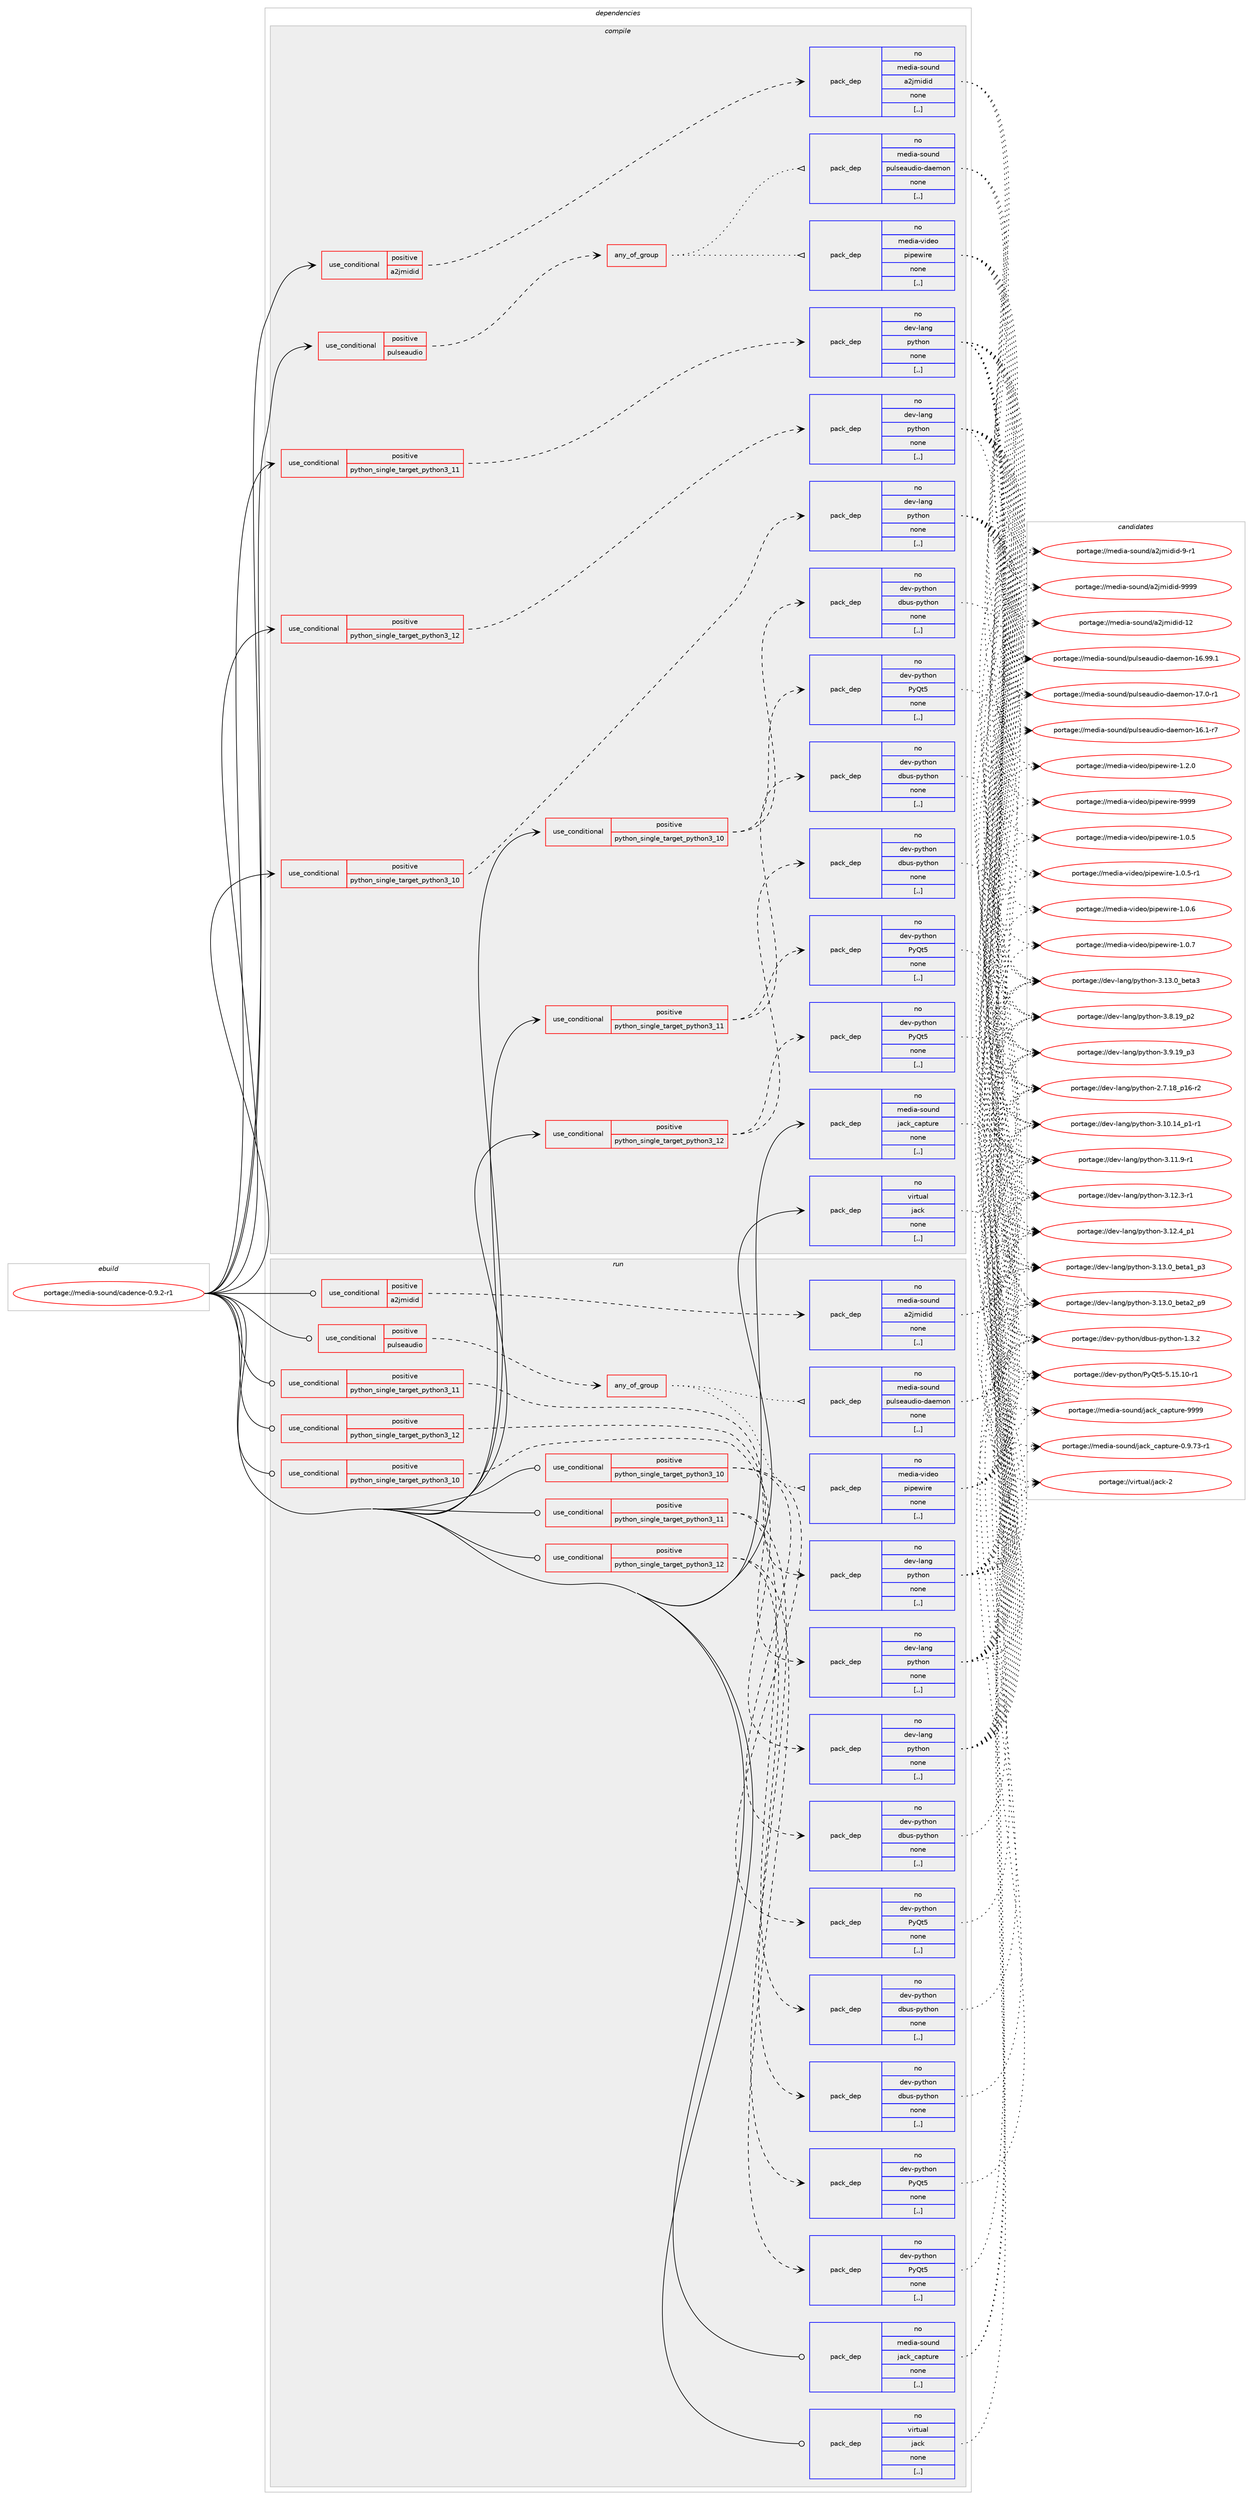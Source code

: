 digraph prolog {

# *************
# Graph options
# *************

newrank=true;
concentrate=true;
compound=true;
graph [rankdir=LR,fontname=Helvetica,fontsize=10,ranksep=1.5];#, ranksep=2.5, nodesep=0.2];
edge  [arrowhead=vee];
node  [fontname=Helvetica,fontsize=10];

# **********
# The ebuild
# **********

subgraph cluster_leftcol {
color=gray;
rank=same;
label=<<i>ebuild</i>>;
id [label="portage://media-sound/cadence-0.9.2-r1", color=red, width=4, href="../media-sound/cadence-0.9.2-r1.svg"];
}

# ****************
# The dependencies
# ****************

subgraph cluster_midcol {
color=gray;
label=<<i>dependencies</i>>;
subgraph cluster_compile {
fillcolor="#eeeeee";
style=filled;
label=<<i>compile</i>>;
subgraph cond77404 {
dependency305969 [label=<<TABLE BORDER="0" CELLBORDER="1" CELLSPACING="0" CELLPADDING="4"><TR><TD ROWSPAN="3" CELLPADDING="10">use_conditional</TD></TR><TR><TD>positive</TD></TR><TR><TD>a2jmidid</TD></TR></TABLE>>, shape=none, color=red];
subgraph pack226189 {
dependency305970 [label=<<TABLE BORDER="0" CELLBORDER="1" CELLSPACING="0" CELLPADDING="4" WIDTH="220"><TR><TD ROWSPAN="6" CELLPADDING="30">pack_dep</TD></TR><TR><TD WIDTH="110">no</TD></TR><TR><TD>media-sound</TD></TR><TR><TD>a2jmidid</TD></TR><TR><TD>none</TD></TR><TR><TD>[,,]</TD></TR></TABLE>>, shape=none, color=blue];
}
dependency305969:e -> dependency305970:w [weight=20,style="dashed",arrowhead="vee"];
}
id:e -> dependency305969:w [weight=20,style="solid",arrowhead="vee"];
subgraph cond77405 {
dependency305971 [label=<<TABLE BORDER="0" CELLBORDER="1" CELLSPACING="0" CELLPADDING="4"><TR><TD ROWSPAN="3" CELLPADDING="10">use_conditional</TD></TR><TR><TD>positive</TD></TR><TR><TD>pulseaudio</TD></TR></TABLE>>, shape=none, color=red];
subgraph any2212 {
dependency305972 [label=<<TABLE BORDER="0" CELLBORDER="1" CELLSPACING="0" CELLPADDING="4"><TR><TD CELLPADDING="10">any_of_group</TD></TR></TABLE>>, shape=none, color=red];subgraph pack226190 {
dependency305973 [label=<<TABLE BORDER="0" CELLBORDER="1" CELLSPACING="0" CELLPADDING="4" WIDTH="220"><TR><TD ROWSPAN="6" CELLPADDING="30">pack_dep</TD></TR><TR><TD WIDTH="110">no</TD></TR><TR><TD>media-video</TD></TR><TR><TD>pipewire</TD></TR><TR><TD>none</TD></TR><TR><TD>[,,]</TD></TR></TABLE>>, shape=none, color=blue];
}
dependency305972:e -> dependency305973:w [weight=20,style="dotted",arrowhead="oinv"];
subgraph pack226191 {
dependency305974 [label=<<TABLE BORDER="0" CELLBORDER="1" CELLSPACING="0" CELLPADDING="4" WIDTH="220"><TR><TD ROWSPAN="6" CELLPADDING="30">pack_dep</TD></TR><TR><TD WIDTH="110">no</TD></TR><TR><TD>media-sound</TD></TR><TR><TD>pulseaudio-daemon</TD></TR><TR><TD>none</TD></TR><TR><TD>[,,]</TD></TR></TABLE>>, shape=none, color=blue];
}
dependency305972:e -> dependency305974:w [weight=20,style="dotted",arrowhead="oinv"];
}
dependency305971:e -> dependency305972:w [weight=20,style="dashed",arrowhead="vee"];
}
id:e -> dependency305971:w [weight=20,style="solid",arrowhead="vee"];
subgraph cond77406 {
dependency305975 [label=<<TABLE BORDER="0" CELLBORDER="1" CELLSPACING="0" CELLPADDING="4"><TR><TD ROWSPAN="3" CELLPADDING="10">use_conditional</TD></TR><TR><TD>positive</TD></TR><TR><TD>python_single_target_python3_10</TD></TR></TABLE>>, shape=none, color=red];
subgraph pack226192 {
dependency305976 [label=<<TABLE BORDER="0" CELLBORDER="1" CELLSPACING="0" CELLPADDING="4" WIDTH="220"><TR><TD ROWSPAN="6" CELLPADDING="30">pack_dep</TD></TR><TR><TD WIDTH="110">no</TD></TR><TR><TD>dev-lang</TD></TR><TR><TD>python</TD></TR><TR><TD>none</TD></TR><TR><TD>[,,]</TD></TR></TABLE>>, shape=none, color=blue];
}
dependency305975:e -> dependency305976:w [weight=20,style="dashed",arrowhead="vee"];
}
id:e -> dependency305975:w [weight=20,style="solid",arrowhead="vee"];
subgraph cond77407 {
dependency305977 [label=<<TABLE BORDER="0" CELLBORDER="1" CELLSPACING="0" CELLPADDING="4"><TR><TD ROWSPAN="3" CELLPADDING="10">use_conditional</TD></TR><TR><TD>positive</TD></TR><TR><TD>python_single_target_python3_10</TD></TR></TABLE>>, shape=none, color=red];
subgraph pack226193 {
dependency305978 [label=<<TABLE BORDER="0" CELLBORDER="1" CELLSPACING="0" CELLPADDING="4" WIDTH="220"><TR><TD ROWSPAN="6" CELLPADDING="30">pack_dep</TD></TR><TR><TD WIDTH="110">no</TD></TR><TR><TD>dev-python</TD></TR><TR><TD>dbus-python</TD></TR><TR><TD>none</TD></TR><TR><TD>[,,]</TD></TR></TABLE>>, shape=none, color=blue];
}
dependency305977:e -> dependency305978:w [weight=20,style="dashed",arrowhead="vee"];
subgraph pack226194 {
dependency305979 [label=<<TABLE BORDER="0" CELLBORDER="1" CELLSPACING="0" CELLPADDING="4" WIDTH="220"><TR><TD ROWSPAN="6" CELLPADDING="30">pack_dep</TD></TR><TR><TD WIDTH="110">no</TD></TR><TR><TD>dev-python</TD></TR><TR><TD>PyQt5</TD></TR><TR><TD>none</TD></TR><TR><TD>[,,]</TD></TR></TABLE>>, shape=none, color=blue];
}
dependency305977:e -> dependency305979:w [weight=20,style="dashed",arrowhead="vee"];
}
id:e -> dependency305977:w [weight=20,style="solid",arrowhead="vee"];
subgraph cond77408 {
dependency305980 [label=<<TABLE BORDER="0" CELLBORDER="1" CELLSPACING="0" CELLPADDING="4"><TR><TD ROWSPAN="3" CELLPADDING="10">use_conditional</TD></TR><TR><TD>positive</TD></TR><TR><TD>python_single_target_python3_11</TD></TR></TABLE>>, shape=none, color=red];
subgraph pack226195 {
dependency305981 [label=<<TABLE BORDER="0" CELLBORDER="1" CELLSPACING="0" CELLPADDING="4" WIDTH="220"><TR><TD ROWSPAN="6" CELLPADDING="30">pack_dep</TD></TR><TR><TD WIDTH="110">no</TD></TR><TR><TD>dev-lang</TD></TR><TR><TD>python</TD></TR><TR><TD>none</TD></TR><TR><TD>[,,]</TD></TR></TABLE>>, shape=none, color=blue];
}
dependency305980:e -> dependency305981:w [weight=20,style="dashed",arrowhead="vee"];
}
id:e -> dependency305980:w [weight=20,style="solid",arrowhead="vee"];
subgraph cond77409 {
dependency305982 [label=<<TABLE BORDER="0" CELLBORDER="1" CELLSPACING="0" CELLPADDING="4"><TR><TD ROWSPAN="3" CELLPADDING="10">use_conditional</TD></TR><TR><TD>positive</TD></TR><TR><TD>python_single_target_python3_11</TD></TR></TABLE>>, shape=none, color=red];
subgraph pack226196 {
dependency305983 [label=<<TABLE BORDER="0" CELLBORDER="1" CELLSPACING="0" CELLPADDING="4" WIDTH="220"><TR><TD ROWSPAN="6" CELLPADDING="30">pack_dep</TD></TR><TR><TD WIDTH="110">no</TD></TR><TR><TD>dev-python</TD></TR><TR><TD>dbus-python</TD></TR><TR><TD>none</TD></TR><TR><TD>[,,]</TD></TR></TABLE>>, shape=none, color=blue];
}
dependency305982:e -> dependency305983:w [weight=20,style="dashed",arrowhead="vee"];
subgraph pack226197 {
dependency305984 [label=<<TABLE BORDER="0" CELLBORDER="1" CELLSPACING="0" CELLPADDING="4" WIDTH="220"><TR><TD ROWSPAN="6" CELLPADDING="30">pack_dep</TD></TR><TR><TD WIDTH="110">no</TD></TR><TR><TD>dev-python</TD></TR><TR><TD>PyQt5</TD></TR><TR><TD>none</TD></TR><TR><TD>[,,]</TD></TR></TABLE>>, shape=none, color=blue];
}
dependency305982:e -> dependency305984:w [weight=20,style="dashed",arrowhead="vee"];
}
id:e -> dependency305982:w [weight=20,style="solid",arrowhead="vee"];
subgraph cond77410 {
dependency305985 [label=<<TABLE BORDER="0" CELLBORDER="1" CELLSPACING="0" CELLPADDING="4"><TR><TD ROWSPAN="3" CELLPADDING="10">use_conditional</TD></TR><TR><TD>positive</TD></TR><TR><TD>python_single_target_python3_12</TD></TR></TABLE>>, shape=none, color=red];
subgraph pack226198 {
dependency305986 [label=<<TABLE BORDER="0" CELLBORDER="1" CELLSPACING="0" CELLPADDING="4" WIDTH="220"><TR><TD ROWSPAN="6" CELLPADDING="30">pack_dep</TD></TR><TR><TD WIDTH="110">no</TD></TR><TR><TD>dev-lang</TD></TR><TR><TD>python</TD></TR><TR><TD>none</TD></TR><TR><TD>[,,]</TD></TR></TABLE>>, shape=none, color=blue];
}
dependency305985:e -> dependency305986:w [weight=20,style="dashed",arrowhead="vee"];
}
id:e -> dependency305985:w [weight=20,style="solid",arrowhead="vee"];
subgraph cond77411 {
dependency305987 [label=<<TABLE BORDER="0" CELLBORDER="1" CELLSPACING="0" CELLPADDING="4"><TR><TD ROWSPAN="3" CELLPADDING="10">use_conditional</TD></TR><TR><TD>positive</TD></TR><TR><TD>python_single_target_python3_12</TD></TR></TABLE>>, shape=none, color=red];
subgraph pack226199 {
dependency305988 [label=<<TABLE BORDER="0" CELLBORDER="1" CELLSPACING="0" CELLPADDING="4" WIDTH="220"><TR><TD ROWSPAN="6" CELLPADDING="30">pack_dep</TD></TR><TR><TD WIDTH="110">no</TD></TR><TR><TD>dev-python</TD></TR><TR><TD>dbus-python</TD></TR><TR><TD>none</TD></TR><TR><TD>[,,]</TD></TR></TABLE>>, shape=none, color=blue];
}
dependency305987:e -> dependency305988:w [weight=20,style="dashed",arrowhead="vee"];
subgraph pack226200 {
dependency305989 [label=<<TABLE BORDER="0" CELLBORDER="1" CELLSPACING="0" CELLPADDING="4" WIDTH="220"><TR><TD ROWSPAN="6" CELLPADDING="30">pack_dep</TD></TR><TR><TD WIDTH="110">no</TD></TR><TR><TD>dev-python</TD></TR><TR><TD>PyQt5</TD></TR><TR><TD>none</TD></TR><TR><TD>[,,]</TD></TR></TABLE>>, shape=none, color=blue];
}
dependency305987:e -> dependency305989:w [weight=20,style="dashed",arrowhead="vee"];
}
id:e -> dependency305987:w [weight=20,style="solid",arrowhead="vee"];
subgraph pack226201 {
dependency305990 [label=<<TABLE BORDER="0" CELLBORDER="1" CELLSPACING="0" CELLPADDING="4" WIDTH="220"><TR><TD ROWSPAN="6" CELLPADDING="30">pack_dep</TD></TR><TR><TD WIDTH="110">no</TD></TR><TR><TD>media-sound</TD></TR><TR><TD>jack_capture</TD></TR><TR><TD>none</TD></TR><TR><TD>[,,]</TD></TR></TABLE>>, shape=none, color=blue];
}
id:e -> dependency305990:w [weight=20,style="solid",arrowhead="vee"];
subgraph pack226202 {
dependency305991 [label=<<TABLE BORDER="0" CELLBORDER="1" CELLSPACING="0" CELLPADDING="4" WIDTH="220"><TR><TD ROWSPAN="6" CELLPADDING="30">pack_dep</TD></TR><TR><TD WIDTH="110">no</TD></TR><TR><TD>virtual</TD></TR><TR><TD>jack</TD></TR><TR><TD>none</TD></TR><TR><TD>[,,]</TD></TR></TABLE>>, shape=none, color=blue];
}
id:e -> dependency305991:w [weight=20,style="solid",arrowhead="vee"];
}
subgraph cluster_compileandrun {
fillcolor="#eeeeee";
style=filled;
label=<<i>compile and run</i>>;
}
subgraph cluster_run {
fillcolor="#eeeeee";
style=filled;
label=<<i>run</i>>;
subgraph cond77412 {
dependency305992 [label=<<TABLE BORDER="0" CELLBORDER="1" CELLSPACING="0" CELLPADDING="4"><TR><TD ROWSPAN="3" CELLPADDING="10">use_conditional</TD></TR><TR><TD>positive</TD></TR><TR><TD>a2jmidid</TD></TR></TABLE>>, shape=none, color=red];
subgraph pack226203 {
dependency305993 [label=<<TABLE BORDER="0" CELLBORDER="1" CELLSPACING="0" CELLPADDING="4" WIDTH="220"><TR><TD ROWSPAN="6" CELLPADDING="30">pack_dep</TD></TR><TR><TD WIDTH="110">no</TD></TR><TR><TD>media-sound</TD></TR><TR><TD>a2jmidid</TD></TR><TR><TD>none</TD></TR><TR><TD>[,,]</TD></TR></TABLE>>, shape=none, color=blue];
}
dependency305992:e -> dependency305993:w [weight=20,style="dashed",arrowhead="vee"];
}
id:e -> dependency305992:w [weight=20,style="solid",arrowhead="odot"];
subgraph cond77413 {
dependency305994 [label=<<TABLE BORDER="0" CELLBORDER="1" CELLSPACING="0" CELLPADDING="4"><TR><TD ROWSPAN="3" CELLPADDING="10">use_conditional</TD></TR><TR><TD>positive</TD></TR><TR><TD>pulseaudio</TD></TR></TABLE>>, shape=none, color=red];
subgraph any2213 {
dependency305995 [label=<<TABLE BORDER="0" CELLBORDER="1" CELLSPACING="0" CELLPADDING="4"><TR><TD CELLPADDING="10">any_of_group</TD></TR></TABLE>>, shape=none, color=red];subgraph pack226204 {
dependency305996 [label=<<TABLE BORDER="0" CELLBORDER="1" CELLSPACING="0" CELLPADDING="4" WIDTH="220"><TR><TD ROWSPAN="6" CELLPADDING="30">pack_dep</TD></TR><TR><TD WIDTH="110">no</TD></TR><TR><TD>media-video</TD></TR><TR><TD>pipewire</TD></TR><TR><TD>none</TD></TR><TR><TD>[,,]</TD></TR></TABLE>>, shape=none, color=blue];
}
dependency305995:e -> dependency305996:w [weight=20,style="dotted",arrowhead="oinv"];
subgraph pack226205 {
dependency305997 [label=<<TABLE BORDER="0" CELLBORDER="1" CELLSPACING="0" CELLPADDING="4" WIDTH="220"><TR><TD ROWSPAN="6" CELLPADDING="30">pack_dep</TD></TR><TR><TD WIDTH="110">no</TD></TR><TR><TD>media-sound</TD></TR><TR><TD>pulseaudio-daemon</TD></TR><TR><TD>none</TD></TR><TR><TD>[,,]</TD></TR></TABLE>>, shape=none, color=blue];
}
dependency305995:e -> dependency305997:w [weight=20,style="dotted",arrowhead="oinv"];
}
dependency305994:e -> dependency305995:w [weight=20,style="dashed",arrowhead="vee"];
}
id:e -> dependency305994:w [weight=20,style="solid",arrowhead="odot"];
subgraph cond77414 {
dependency305998 [label=<<TABLE BORDER="0" CELLBORDER="1" CELLSPACING="0" CELLPADDING="4"><TR><TD ROWSPAN="3" CELLPADDING="10">use_conditional</TD></TR><TR><TD>positive</TD></TR><TR><TD>python_single_target_python3_10</TD></TR></TABLE>>, shape=none, color=red];
subgraph pack226206 {
dependency305999 [label=<<TABLE BORDER="0" CELLBORDER="1" CELLSPACING="0" CELLPADDING="4" WIDTH="220"><TR><TD ROWSPAN="6" CELLPADDING="30">pack_dep</TD></TR><TR><TD WIDTH="110">no</TD></TR><TR><TD>dev-lang</TD></TR><TR><TD>python</TD></TR><TR><TD>none</TD></TR><TR><TD>[,,]</TD></TR></TABLE>>, shape=none, color=blue];
}
dependency305998:e -> dependency305999:w [weight=20,style="dashed",arrowhead="vee"];
}
id:e -> dependency305998:w [weight=20,style="solid",arrowhead="odot"];
subgraph cond77415 {
dependency306000 [label=<<TABLE BORDER="0" CELLBORDER="1" CELLSPACING="0" CELLPADDING="4"><TR><TD ROWSPAN="3" CELLPADDING="10">use_conditional</TD></TR><TR><TD>positive</TD></TR><TR><TD>python_single_target_python3_10</TD></TR></TABLE>>, shape=none, color=red];
subgraph pack226207 {
dependency306001 [label=<<TABLE BORDER="0" CELLBORDER="1" CELLSPACING="0" CELLPADDING="4" WIDTH="220"><TR><TD ROWSPAN="6" CELLPADDING="30">pack_dep</TD></TR><TR><TD WIDTH="110">no</TD></TR><TR><TD>dev-python</TD></TR><TR><TD>dbus-python</TD></TR><TR><TD>none</TD></TR><TR><TD>[,,]</TD></TR></TABLE>>, shape=none, color=blue];
}
dependency306000:e -> dependency306001:w [weight=20,style="dashed",arrowhead="vee"];
subgraph pack226208 {
dependency306002 [label=<<TABLE BORDER="0" CELLBORDER="1" CELLSPACING="0" CELLPADDING="4" WIDTH="220"><TR><TD ROWSPAN="6" CELLPADDING="30">pack_dep</TD></TR><TR><TD WIDTH="110">no</TD></TR><TR><TD>dev-python</TD></TR><TR><TD>PyQt5</TD></TR><TR><TD>none</TD></TR><TR><TD>[,,]</TD></TR></TABLE>>, shape=none, color=blue];
}
dependency306000:e -> dependency306002:w [weight=20,style="dashed",arrowhead="vee"];
}
id:e -> dependency306000:w [weight=20,style="solid",arrowhead="odot"];
subgraph cond77416 {
dependency306003 [label=<<TABLE BORDER="0" CELLBORDER="1" CELLSPACING="0" CELLPADDING="4"><TR><TD ROWSPAN="3" CELLPADDING="10">use_conditional</TD></TR><TR><TD>positive</TD></TR><TR><TD>python_single_target_python3_11</TD></TR></TABLE>>, shape=none, color=red];
subgraph pack226209 {
dependency306004 [label=<<TABLE BORDER="0" CELLBORDER="1" CELLSPACING="0" CELLPADDING="4" WIDTH="220"><TR><TD ROWSPAN="6" CELLPADDING="30">pack_dep</TD></TR><TR><TD WIDTH="110">no</TD></TR><TR><TD>dev-lang</TD></TR><TR><TD>python</TD></TR><TR><TD>none</TD></TR><TR><TD>[,,]</TD></TR></TABLE>>, shape=none, color=blue];
}
dependency306003:e -> dependency306004:w [weight=20,style="dashed",arrowhead="vee"];
}
id:e -> dependency306003:w [weight=20,style="solid",arrowhead="odot"];
subgraph cond77417 {
dependency306005 [label=<<TABLE BORDER="0" CELLBORDER="1" CELLSPACING="0" CELLPADDING="4"><TR><TD ROWSPAN="3" CELLPADDING="10">use_conditional</TD></TR><TR><TD>positive</TD></TR><TR><TD>python_single_target_python3_11</TD></TR></TABLE>>, shape=none, color=red];
subgraph pack226210 {
dependency306006 [label=<<TABLE BORDER="0" CELLBORDER="1" CELLSPACING="0" CELLPADDING="4" WIDTH="220"><TR><TD ROWSPAN="6" CELLPADDING="30">pack_dep</TD></TR><TR><TD WIDTH="110">no</TD></TR><TR><TD>dev-python</TD></TR><TR><TD>dbus-python</TD></TR><TR><TD>none</TD></TR><TR><TD>[,,]</TD></TR></TABLE>>, shape=none, color=blue];
}
dependency306005:e -> dependency306006:w [weight=20,style="dashed",arrowhead="vee"];
subgraph pack226211 {
dependency306007 [label=<<TABLE BORDER="0" CELLBORDER="1" CELLSPACING="0" CELLPADDING="4" WIDTH="220"><TR><TD ROWSPAN="6" CELLPADDING="30">pack_dep</TD></TR><TR><TD WIDTH="110">no</TD></TR><TR><TD>dev-python</TD></TR><TR><TD>PyQt5</TD></TR><TR><TD>none</TD></TR><TR><TD>[,,]</TD></TR></TABLE>>, shape=none, color=blue];
}
dependency306005:e -> dependency306007:w [weight=20,style="dashed",arrowhead="vee"];
}
id:e -> dependency306005:w [weight=20,style="solid",arrowhead="odot"];
subgraph cond77418 {
dependency306008 [label=<<TABLE BORDER="0" CELLBORDER="1" CELLSPACING="0" CELLPADDING="4"><TR><TD ROWSPAN="3" CELLPADDING="10">use_conditional</TD></TR><TR><TD>positive</TD></TR><TR><TD>python_single_target_python3_12</TD></TR></TABLE>>, shape=none, color=red];
subgraph pack226212 {
dependency306009 [label=<<TABLE BORDER="0" CELLBORDER="1" CELLSPACING="0" CELLPADDING="4" WIDTH="220"><TR><TD ROWSPAN="6" CELLPADDING="30">pack_dep</TD></TR><TR><TD WIDTH="110">no</TD></TR><TR><TD>dev-lang</TD></TR><TR><TD>python</TD></TR><TR><TD>none</TD></TR><TR><TD>[,,]</TD></TR></TABLE>>, shape=none, color=blue];
}
dependency306008:e -> dependency306009:w [weight=20,style="dashed",arrowhead="vee"];
}
id:e -> dependency306008:w [weight=20,style="solid",arrowhead="odot"];
subgraph cond77419 {
dependency306010 [label=<<TABLE BORDER="0" CELLBORDER="1" CELLSPACING="0" CELLPADDING="4"><TR><TD ROWSPAN="3" CELLPADDING="10">use_conditional</TD></TR><TR><TD>positive</TD></TR><TR><TD>python_single_target_python3_12</TD></TR></TABLE>>, shape=none, color=red];
subgraph pack226213 {
dependency306011 [label=<<TABLE BORDER="0" CELLBORDER="1" CELLSPACING="0" CELLPADDING="4" WIDTH="220"><TR><TD ROWSPAN="6" CELLPADDING="30">pack_dep</TD></TR><TR><TD WIDTH="110">no</TD></TR><TR><TD>dev-python</TD></TR><TR><TD>dbus-python</TD></TR><TR><TD>none</TD></TR><TR><TD>[,,]</TD></TR></TABLE>>, shape=none, color=blue];
}
dependency306010:e -> dependency306011:w [weight=20,style="dashed",arrowhead="vee"];
subgraph pack226214 {
dependency306012 [label=<<TABLE BORDER="0" CELLBORDER="1" CELLSPACING="0" CELLPADDING="4" WIDTH="220"><TR><TD ROWSPAN="6" CELLPADDING="30">pack_dep</TD></TR><TR><TD WIDTH="110">no</TD></TR><TR><TD>dev-python</TD></TR><TR><TD>PyQt5</TD></TR><TR><TD>none</TD></TR><TR><TD>[,,]</TD></TR></TABLE>>, shape=none, color=blue];
}
dependency306010:e -> dependency306012:w [weight=20,style="dashed",arrowhead="vee"];
}
id:e -> dependency306010:w [weight=20,style="solid",arrowhead="odot"];
subgraph pack226215 {
dependency306013 [label=<<TABLE BORDER="0" CELLBORDER="1" CELLSPACING="0" CELLPADDING="4" WIDTH="220"><TR><TD ROWSPAN="6" CELLPADDING="30">pack_dep</TD></TR><TR><TD WIDTH="110">no</TD></TR><TR><TD>media-sound</TD></TR><TR><TD>jack_capture</TD></TR><TR><TD>none</TD></TR><TR><TD>[,,]</TD></TR></TABLE>>, shape=none, color=blue];
}
id:e -> dependency306013:w [weight=20,style="solid",arrowhead="odot"];
subgraph pack226216 {
dependency306014 [label=<<TABLE BORDER="0" CELLBORDER="1" CELLSPACING="0" CELLPADDING="4" WIDTH="220"><TR><TD ROWSPAN="6" CELLPADDING="30">pack_dep</TD></TR><TR><TD WIDTH="110">no</TD></TR><TR><TD>virtual</TD></TR><TR><TD>jack</TD></TR><TR><TD>none</TD></TR><TR><TD>[,,]</TD></TR></TABLE>>, shape=none, color=blue];
}
id:e -> dependency306014:w [weight=20,style="solid",arrowhead="odot"];
}
}

# **************
# The candidates
# **************

subgraph cluster_choices {
rank=same;
color=gray;
label=<<i>candidates</i>>;

subgraph choice226189 {
color=black;
nodesep=1;
choice1091011001059745115111117110100479750106109105100105100454950 [label="portage://media-sound/a2jmidid-12", color=red, width=4,href="../media-sound/a2jmidid-12.svg"];
choice109101100105974511511111711010047975010610910510010510045574511449 [label="portage://media-sound/a2jmidid-9-r1", color=red, width=4,href="../media-sound/a2jmidid-9-r1.svg"];
choice10910110010597451151111171101004797501061091051001051004557575757 [label="portage://media-sound/a2jmidid-9999", color=red, width=4,href="../media-sound/a2jmidid-9999.svg"];
dependency305970:e -> choice1091011001059745115111117110100479750106109105100105100454950:w [style=dotted,weight="100"];
dependency305970:e -> choice109101100105974511511111711010047975010610910510010510045574511449:w [style=dotted,weight="100"];
dependency305970:e -> choice10910110010597451151111171101004797501061091051001051004557575757:w [style=dotted,weight="100"];
}
subgraph choice226190 {
color=black;
nodesep=1;
choice109101100105974511810510010111147112105112101119105114101454946484653 [label="portage://media-video/pipewire-1.0.5", color=red, width=4,href="../media-video/pipewire-1.0.5.svg"];
choice1091011001059745118105100101111471121051121011191051141014549464846534511449 [label="portage://media-video/pipewire-1.0.5-r1", color=red, width=4,href="../media-video/pipewire-1.0.5-r1.svg"];
choice109101100105974511810510010111147112105112101119105114101454946484654 [label="portage://media-video/pipewire-1.0.6", color=red, width=4,href="../media-video/pipewire-1.0.6.svg"];
choice109101100105974511810510010111147112105112101119105114101454946484655 [label="portage://media-video/pipewire-1.0.7", color=red, width=4,href="../media-video/pipewire-1.0.7.svg"];
choice109101100105974511810510010111147112105112101119105114101454946504648 [label="portage://media-video/pipewire-1.2.0", color=red, width=4,href="../media-video/pipewire-1.2.0.svg"];
choice1091011001059745118105100101111471121051121011191051141014557575757 [label="portage://media-video/pipewire-9999", color=red, width=4,href="../media-video/pipewire-9999.svg"];
dependency305973:e -> choice109101100105974511810510010111147112105112101119105114101454946484653:w [style=dotted,weight="100"];
dependency305973:e -> choice1091011001059745118105100101111471121051121011191051141014549464846534511449:w [style=dotted,weight="100"];
dependency305973:e -> choice109101100105974511810510010111147112105112101119105114101454946484654:w [style=dotted,weight="100"];
dependency305973:e -> choice109101100105974511810510010111147112105112101119105114101454946484655:w [style=dotted,weight="100"];
dependency305973:e -> choice109101100105974511810510010111147112105112101119105114101454946504648:w [style=dotted,weight="100"];
dependency305973:e -> choice1091011001059745118105100101111471121051121011191051141014557575757:w [style=dotted,weight="100"];
}
subgraph choice226191 {
color=black;
nodesep=1;
choice10910110010597451151111171101004711211710811510197117100105111451009710110911111045495446494511455 [label="portage://media-sound/pulseaudio-daemon-16.1-r7", color=red, width=4,href="../media-sound/pulseaudio-daemon-16.1-r7.svg"];
choice1091011001059745115111117110100471121171081151019711710010511145100971011091111104549544657574649 [label="portage://media-sound/pulseaudio-daemon-16.99.1", color=red, width=4,href="../media-sound/pulseaudio-daemon-16.99.1.svg"];
choice10910110010597451151111171101004711211710811510197117100105111451009710110911111045495546484511449 [label="portage://media-sound/pulseaudio-daemon-17.0-r1", color=red, width=4,href="../media-sound/pulseaudio-daemon-17.0-r1.svg"];
dependency305974:e -> choice10910110010597451151111171101004711211710811510197117100105111451009710110911111045495446494511455:w [style=dotted,weight="100"];
dependency305974:e -> choice1091011001059745115111117110100471121171081151019711710010511145100971011091111104549544657574649:w [style=dotted,weight="100"];
dependency305974:e -> choice10910110010597451151111171101004711211710811510197117100105111451009710110911111045495546484511449:w [style=dotted,weight="100"];
}
subgraph choice226192 {
color=black;
nodesep=1;
choice100101118451089711010347112121116104111110455046554649569511249544511450 [label="portage://dev-lang/python-2.7.18_p16-r2", color=red, width=4,href="../dev-lang/python-2.7.18_p16-r2.svg"];
choice100101118451089711010347112121116104111110455146494846495295112494511449 [label="portage://dev-lang/python-3.10.14_p1-r1", color=red, width=4,href="../dev-lang/python-3.10.14_p1-r1.svg"];
choice100101118451089711010347112121116104111110455146494946574511449 [label="portage://dev-lang/python-3.11.9-r1", color=red, width=4,href="../dev-lang/python-3.11.9-r1.svg"];
choice100101118451089711010347112121116104111110455146495046514511449 [label="portage://dev-lang/python-3.12.3-r1", color=red, width=4,href="../dev-lang/python-3.12.3-r1.svg"];
choice100101118451089711010347112121116104111110455146495046529511249 [label="portage://dev-lang/python-3.12.4_p1", color=red, width=4,href="../dev-lang/python-3.12.4_p1.svg"];
choice10010111845108971101034711212111610411111045514649514648959810111697499511251 [label="portage://dev-lang/python-3.13.0_beta1_p3", color=red, width=4,href="../dev-lang/python-3.13.0_beta1_p3.svg"];
choice10010111845108971101034711212111610411111045514649514648959810111697509511257 [label="portage://dev-lang/python-3.13.0_beta2_p9", color=red, width=4,href="../dev-lang/python-3.13.0_beta2_p9.svg"];
choice1001011184510897110103471121211161041111104551464951464895981011169751 [label="portage://dev-lang/python-3.13.0_beta3", color=red, width=4,href="../dev-lang/python-3.13.0_beta3.svg"];
choice100101118451089711010347112121116104111110455146564649579511250 [label="portage://dev-lang/python-3.8.19_p2", color=red, width=4,href="../dev-lang/python-3.8.19_p2.svg"];
choice100101118451089711010347112121116104111110455146574649579511251 [label="portage://dev-lang/python-3.9.19_p3", color=red, width=4,href="../dev-lang/python-3.9.19_p3.svg"];
dependency305976:e -> choice100101118451089711010347112121116104111110455046554649569511249544511450:w [style=dotted,weight="100"];
dependency305976:e -> choice100101118451089711010347112121116104111110455146494846495295112494511449:w [style=dotted,weight="100"];
dependency305976:e -> choice100101118451089711010347112121116104111110455146494946574511449:w [style=dotted,weight="100"];
dependency305976:e -> choice100101118451089711010347112121116104111110455146495046514511449:w [style=dotted,weight="100"];
dependency305976:e -> choice100101118451089711010347112121116104111110455146495046529511249:w [style=dotted,weight="100"];
dependency305976:e -> choice10010111845108971101034711212111610411111045514649514648959810111697499511251:w [style=dotted,weight="100"];
dependency305976:e -> choice10010111845108971101034711212111610411111045514649514648959810111697509511257:w [style=dotted,weight="100"];
dependency305976:e -> choice1001011184510897110103471121211161041111104551464951464895981011169751:w [style=dotted,weight="100"];
dependency305976:e -> choice100101118451089711010347112121116104111110455146564649579511250:w [style=dotted,weight="100"];
dependency305976:e -> choice100101118451089711010347112121116104111110455146574649579511251:w [style=dotted,weight="100"];
}
subgraph choice226193 {
color=black;
nodesep=1;
choice10010111845112121116104111110471009811711545112121116104111110454946514650 [label="portage://dev-python/dbus-python-1.3.2", color=red, width=4,href="../dev-python/dbus-python-1.3.2.svg"];
dependency305978:e -> choice10010111845112121116104111110471009811711545112121116104111110454946514650:w [style=dotted,weight="100"];
}
subgraph choice226194 {
color=black;
nodesep=1;
choice100101118451121211161041111104780121811165345534649534649484511449 [label="portage://dev-python/PyQt5-5.15.10-r1", color=red, width=4,href="../dev-python/PyQt5-5.15.10-r1.svg"];
dependency305979:e -> choice100101118451121211161041111104780121811165345534649534649484511449:w [style=dotted,weight="100"];
}
subgraph choice226195 {
color=black;
nodesep=1;
choice100101118451089711010347112121116104111110455046554649569511249544511450 [label="portage://dev-lang/python-2.7.18_p16-r2", color=red, width=4,href="../dev-lang/python-2.7.18_p16-r2.svg"];
choice100101118451089711010347112121116104111110455146494846495295112494511449 [label="portage://dev-lang/python-3.10.14_p1-r1", color=red, width=4,href="../dev-lang/python-3.10.14_p1-r1.svg"];
choice100101118451089711010347112121116104111110455146494946574511449 [label="portage://dev-lang/python-3.11.9-r1", color=red, width=4,href="../dev-lang/python-3.11.9-r1.svg"];
choice100101118451089711010347112121116104111110455146495046514511449 [label="portage://dev-lang/python-3.12.3-r1", color=red, width=4,href="../dev-lang/python-3.12.3-r1.svg"];
choice100101118451089711010347112121116104111110455146495046529511249 [label="portage://dev-lang/python-3.12.4_p1", color=red, width=4,href="../dev-lang/python-3.12.4_p1.svg"];
choice10010111845108971101034711212111610411111045514649514648959810111697499511251 [label="portage://dev-lang/python-3.13.0_beta1_p3", color=red, width=4,href="../dev-lang/python-3.13.0_beta1_p3.svg"];
choice10010111845108971101034711212111610411111045514649514648959810111697509511257 [label="portage://dev-lang/python-3.13.0_beta2_p9", color=red, width=4,href="../dev-lang/python-3.13.0_beta2_p9.svg"];
choice1001011184510897110103471121211161041111104551464951464895981011169751 [label="portage://dev-lang/python-3.13.0_beta3", color=red, width=4,href="../dev-lang/python-3.13.0_beta3.svg"];
choice100101118451089711010347112121116104111110455146564649579511250 [label="portage://dev-lang/python-3.8.19_p2", color=red, width=4,href="../dev-lang/python-3.8.19_p2.svg"];
choice100101118451089711010347112121116104111110455146574649579511251 [label="portage://dev-lang/python-3.9.19_p3", color=red, width=4,href="../dev-lang/python-3.9.19_p3.svg"];
dependency305981:e -> choice100101118451089711010347112121116104111110455046554649569511249544511450:w [style=dotted,weight="100"];
dependency305981:e -> choice100101118451089711010347112121116104111110455146494846495295112494511449:w [style=dotted,weight="100"];
dependency305981:e -> choice100101118451089711010347112121116104111110455146494946574511449:w [style=dotted,weight="100"];
dependency305981:e -> choice100101118451089711010347112121116104111110455146495046514511449:w [style=dotted,weight="100"];
dependency305981:e -> choice100101118451089711010347112121116104111110455146495046529511249:w [style=dotted,weight="100"];
dependency305981:e -> choice10010111845108971101034711212111610411111045514649514648959810111697499511251:w [style=dotted,weight="100"];
dependency305981:e -> choice10010111845108971101034711212111610411111045514649514648959810111697509511257:w [style=dotted,weight="100"];
dependency305981:e -> choice1001011184510897110103471121211161041111104551464951464895981011169751:w [style=dotted,weight="100"];
dependency305981:e -> choice100101118451089711010347112121116104111110455146564649579511250:w [style=dotted,weight="100"];
dependency305981:e -> choice100101118451089711010347112121116104111110455146574649579511251:w [style=dotted,weight="100"];
}
subgraph choice226196 {
color=black;
nodesep=1;
choice10010111845112121116104111110471009811711545112121116104111110454946514650 [label="portage://dev-python/dbus-python-1.3.2", color=red, width=4,href="../dev-python/dbus-python-1.3.2.svg"];
dependency305983:e -> choice10010111845112121116104111110471009811711545112121116104111110454946514650:w [style=dotted,weight="100"];
}
subgraph choice226197 {
color=black;
nodesep=1;
choice100101118451121211161041111104780121811165345534649534649484511449 [label="portage://dev-python/PyQt5-5.15.10-r1", color=red, width=4,href="../dev-python/PyQt5-5.15.10-r1.svg"];
dependency305984:e -> choice100101118451121211161041111104780121811165345534649534649484511449:w [style=dotted,weight="100"];
}
subgraph choice226198 {
color=black;
nodesep=1;
choice100101118451089711010347112121116104111110455046554649569511249544511450 [label="portage://dev-lang/python-2.7.18_p16-r2", color=red, width=4,href="../dev-lang/python-2.7.18_p16-r2.svg"];
choice100101118451089711010347112121116104111110455146494846495295112494511449 [label="portage://dev-lang/python-3.10.14_p1-r1", color=red, width=4,href="../dev-lang/python-3.10.14_p1-r1.svg"];
choice100101118451089711010347112121116104111110455146494946574511449 [label="portage://dev-lang/python-3.11.9-r1", color=red, width=4,href="../dev-lang/python-3.11.9-r1.svg"];
choice100101118451089711010347112121116104111110455146495046514511449 [label="portage://dev-lang/python-3.12.3-r1", color=red, width=4,href="../dev-lang/python-3.12.3-r1.svg"];
choice100101118451089711010347112121116104111110455146495046529511249 [label="portage://dev-lang/python-3.12.4_p1", color=red, width=4,href="../dev-lang/python-3.12.4_p1.svg"];
choice10010111845108971101034711212111610411111045514649514648959810111697499511251 [label="portage://dev-lang/python-3.13.0_beta1_p3", color=red, width=4,href="../dev-lang/python-3.13.0_beta1_p3.svg"];
choice10010111845108971101034711212111610411111045514649514648959810111697509511257 [label="portage://dev-lang/python-3.13.0_beta2_p9", color=red, width=4,href="../dev-lang/python-3.13.0_beta2_p9.svg"];
choice1001011184510897110103471121211161041111104551464951464895981011169751 [label="portage://dev-lang/python-3.13.0_beta3", color=red, width=4,href="../dev-lang/python-3.13.0_beta3.svg"];
choice100101118451089711010347112121116104111110455146564649579511250 [label="portage://dev-lang/python-3.8.19_p2", color=red, width=4,href="../dev-lang/python-3.8.19_p2.svg"];
choice100101118451089711010347112121116104111110455146574649579511251 [label="portage://dev-lang/python-3.9.19_p3", color=red, width=4,href="../dev-lang/python-3.9.19_p3.svg"];
dependency305986:e -> choice100101118451089711010347112121116104111110455046554649569511249544511450:w [style=dotted,weight="100"];
dependency305986:e -> choice100101118451089711010347112121116104111110455146494846495295112494511449:w [style=dotted,weight="100"];
dependency305986:e -> choice100101118451089711010347112121116104111110455146494946574511449:w [style=dotted,weight="100"];
dependency305986:e -> choice100101118451089711010347112121116104111110455146495046514511449:w [style=dotted,weight="100"];
dependency305986:e -> choice100101118451089711010347112121116104111110455146495046529511249:w [style=dotted,weight="100"];
dependency305986:e -> choice10010111845108971101034711212111610411111045514649514648959810111697499511251:w [style=dotted,weight="100"];
dependency305986:e -> choice10010111845108971101034711212111610411111045514649514648959810111697509511257:w [style=dotted,weight="100"];
dependency305986:e -> choice1001011184510897110103471121211161041111104551464951464895981011169751:w [style=dotted,weight="100"];
dependency305986:e -> choice100101118451089711010347112121116104111110455146564649579511250:w [style=dotted,weight="100"];
dependency305986:e -> choice100101118451089711010347112121116104111110455146574649579511251:w [style=dotted,weight="100"];
}
subgraph choice226199 {
color=black;
nodesep=1;
choice10010111845112121116104111110471009811711545112121116104111110454946514650 [label="portage://dev-python/dbus-python-1.3.2", color=red, width=4,href="../dev-python/dbus-python-1.3.2.svg"];
dependency305988:e -> choice10010111845112121116104111110471009811711545112121116104111110454946514650:w [style=dotted,weight="100"];
}
subgraph choice226200 {
color=black;
nodesep=1;
choice100101118451121211161041111104780121811165345534649534649484511449 [label="portage://dev-python/PyQt5-5.15.10-r1", color=red, width=4,href="../dev-python/PyQt5-5.15.10-r1.svg"];
dependency305989:e -> choice100101118451121211161041111104780121811165345534649534649484511449:w [style=dotted,weight="100"];
}
subgraph choice226201 {
color=black;
nodesep=1;
choice1091011001059745115111117110100471069799107959997112116117114101454846574655514511449 [label="portage://media-sound/jack_capture-0.9.73-r1", color=red, width=4,href="../media-sound/jack_capture-0.9.73-r1.svg"];
choice10910110010597451151111171101004710697991079599971121161171141014557575757 [label="portage://media-sound/jack_capture-9999", color=red, width=4,href="../media-sound/jack_capture-9999.svg"];
dependency305990:e -> choice1091011001059745115111117110100471069799107959997112116117114101454846574655514511449:w [style=dotted,weight="100"];
dependency305990:e -> choice10910110010597451151111171101004710697991079599971121161171141014557575757:w [style=dotted,weight="100"];
}
subgraph choice226202 {
color=black;
nodesep=1;
choice118105114116117971084710697991074550 [label="portage://virtual/jack-2", color=red, width=4,href="../virtual/jack-2.svg"];
dependency305991:e -> choice118105114116117971084710697991074550:w [style=dotted,weight="100"];
}
subgraph choice226203 {
color=black;
nodesep=1;
choice1091011001059745115111117110100479750106109105100105100454950 [label="portage://media-sound/a2jmidid-12", color=red, width=4,href="../media-sound/a2jmidid-12.svg"];
choice109101100105974511511111711010047975010610910510010510045574511449 [label="portage://media-sound/a2jmidid-9-r1", color=red, width=4,href="../media-sound/a2jmidid-9-r1.svg"];
choice10910110010597451151111171101004797501061091051001051004557575757 [label="portage://media-sound/a2jmidid-9999", color=red, width=4,href="../media-sound/a2jmidid-9999.svg"];
dependency305993:e -> choice1091011001059745115111117110100479750106109105100105100454950:w [style=dotted,weight="100"];
dependency305993:e -> choice109101100105974511511111711010047975010610910510010510045574511449:w [style=dotted,weight="100"];
dependency305993:e -> choice10910110010597451151111171101004797501061091051001051004557575757:w [style=dotted,weight="100"];
}
subgraph choice226204 {
color=black;
nodesep=1;
choice109101100105974511810510010111147112105112101119105114101454946484653 [label="portage://media-video/pipewire-1.0.5", color=red, width=4,href="../media-video/pipewire-1.0.5.svg"];
choice1091011001059745118105100101111471121051121011191051141014549464846534511449 [label="portage://media-video/pipewire-1.0.5-r1", color=red, width=4,href="../media-video/pipewire-1.0.5-r1.svg"];
choice109101100105974511810510010111147112105112101119105114101454946484654 [label="portage://media-video/pipewire-1.0.6", color=red, width=4,href="../media-video/pipewire-1.0.6.svg"];
choice109101100105974511810510010111147112105112101119105114101454946484655 [label="portage://media-video/pipewire-1.0.7", color=red, width=4,href="../media-video/pipewire-1.0.7.svg"];
choice109101100105974511810510010111147112105112101119105114101454946504648 [label="portage://media-video/pipewire-1.2.0", color=red, width=4,href="../media-video/pipewire-1.2.0.svg"];
choice1091011001059745118105100101111471121051121011191051141014557575757 [label="portage://media-video/pipewire-9999", color=red, width=4,href="../media-video/pipewire-9999.svg"];
dependency305996:e -> choice109101100105974511810510010111147112105112101119105114101454946484653:w [style=dotted,weight="100"];
dependency305996:e -> choice1091011001059745118105100101111471121051121011191051141014549464846534511449:w [style=dotted,weight="100"];
dependency305996:e -> choice109101100105974511810510010111147112105112101119105114101454946484654:w [style=dotted,weight="100"];
dependency305996:e -> choice109101100105974511810510010111147112105112101119105114101454946484655:w [style=dotted,weight="100"];
dependency305996:e -> choice109101100105974511810510010111147112105112101119105114101454946504648:w [style=dotted,weight="100"];
dependency305996:e -> choice1091011001059745118105100101111471121051121011191051141014557575757:w [style=dotted,weight="100"];
}
subgraph choice226205 {
color=black;
nodesep=1;
choice10910110010597451151111171101004711211710811510197117100105111451009710110911111045495446494511455 [label="portage://media-sound/pulseaudio-daemon-16.1-r7", color=red, width=4,href="../media-sound/pulseaudio-daemon-16.1-r7.svg"];
choice1091011001059745115111117110100471121171081151019711710010511145100971011091111104549544657574649 [label="portage://media-sound/pulseaudio-daemon-16.99.1", color=red, width=4,href="../media-sound/pulseaudio-daemon-16.99.1.svg"];
choice10910110010597451151111171101004711211710811510197117100105111451009710110911111045495546484511449 [label="portage://media-sound/pulseaudio-daemon-17.0-r1", color=red, width=4,href="../media-sound/pulseaudio-daemon-17.0-r1.svg"];
dependency305997:e -> choice10910110010597451151111171101004711211710811510197117100105111451009710110911111045495446494511455:w [style=dotted,weight="100"];
dependency305997:e -> choice1091011001059745115111117110100471121171081151019711710010511145100971011091111104549544657574649:w [style=dotted,weight="100"];
dependency305997:e -> choice10910110010597451151111171101004711211710811510197117100105111451009710110911111045495546484511449:w [style=dotted,weight="100"];
}
subgraph choice226206 {
color=black;
nodesep=1;
choice100101118451089711010347112121116104111110455046554649569511249544511450 [label="portage://dev-lang/python-2.7.18_p16-r2", color=red, width=4,href="../dev-lang/python-2.7.18_p16-r2.svg"];
choice100101118451089711010347112121116104111110455146494846495295112494511449 [label="portage://dev-lang/python-3.10.14_p1-r1", color=red, width=4,href="../dev-lang/python-3.10.14_p1-r1.svg"];
choice100101118451089711010347112121116104111110455146494946574511449 [label="portage://dev-lang/python-3.11.9-r1", color=red, width=4,href="../dev-lang/python-3.11.9-r1.svg"];
choice100101118451089711010347112121116104111110455146495046514511449 [label="portage://dev-lang/python-3.12.3-r1", color=red, width=4,href="../dev-lang/python-3.12.3-r1.svg"];
choice100101118451089711010347112121116104111110455146495046529511249 [label="portage://dev-lang/python-3.12.4_p1", color=red, width=4,href="../dev-lang/python-3.12.4_p1.svg"];
choice10010111845108971101034711212111610411111045514649514648959810111697499511251 [label="portage://dev-lang/python-3.13.0_beta1_p3", color=red, width=4,href="../dev-lang/python-3.13.0_beta1_p3.svg"];
choice10010111845108971101034711212111610411111045514649514648959810111697509511257 [label="portage://dev-lang/python-3.13.0_beta2_p9", color=red, width=4,href="../dev-lang/python-3.13.0_beta2_p9.svg"];
choice1001011184510897110103471121211161041111104551464951464895981011169751 [label="portage://dev-lang/python-3.13.0_beta3", color=red, width=4,href="../dev-lang/python-3.13.0_beta3.svg"];
choice100101118451089711010347112121116104111110455146564649579511250 [label="portage://dev-lang/python-3.8.19_p2", color=red, width=4,href="../dev-lang/python-3.8.19_p2.svg"];
choice100101118451089711010347112121116104111110455146574649579511251 [label="portage://dev-lang/python-3.9.19_p3", color=red, width=4,href="../dev-lang/python-3.9.19_p3.svg"];
dependency305999:e -> choice100101118451089711010347112121116104111110455046554649569511249544511450:w [style=dotted,weight="100"];
dependency305999:e -> choice100101118451089711010347112121116104111110455146494846495295112494511449:w [style=dotted,weight="100"];
dependency305999:e -> choice100101118451089711010347112121116104111110455146494946574511449:w [style=dotted,weight="100"];
dependency305999:e -> choice100101118451089711010347112121116104111110455146495046514511449:w [style=dotted,weight="100"];
dependency305999:e -> choice100101118451089711010347112121116104111110455146495046529511249:w [style=dotted,weight="100"];
dependency305999:e -> choice10010111845108971101034711212111610411111045514649514648959810111697499511251:w [style=dotted,weight="100"];
dependency305999:e -> choice10010111845108971101034711212111610411111045514649514648959810111697509511257:w [style=dotted,weight="100"];
dependency305999:e -> choice1001011184510897110103471121211161041111104551464951464895981011169751:w [style=dotted,weight="100"];
dependency305999:e -> choice100101118451089711010347112121116104111110455146564649579511250:w [style=dotted,weight="100"];
dependency305999:e -> choice100101118451089711010347112121116104111110455146574649579511251:w [style=dotted,weight="100"];
}
subgraph choice226207 {
color=black;
nodesep=1;
choice10010111845112121116104111110471009811711545112121116104111110454946514650 [label="portage://dev-python/dbus-python-1.3.2", color=red, width=4,href="../dev-python/dbus-python-1.3.2.svg"];
dependency306001:e -> choice10010111845112121116104111110471009811711545112121116104111110454946514650:w [style=dotted,weight="100"];
}
subgraph choice226208 {
color=black;
nodesep=1;
choice100101118451121211161041111104780121811165345534649534649484511449 [label="portage://dev-python/PyQt5-5.15.10-r1", color=red, width=4,href="../dev-python/PyQt5-5.15.10-r1.svg"];
dependency306002:e -> choice100101118451121211161041111104780121811165345534649534649484511449:w [style=dotted,weight="100"];
}
subgraph choice226209 {
color=black;
nodesep=1;
choice100101118451089711010347112121116104111110455046554649569511249544511450 [label="portage://dev-lang/python-2.7.18_p16-r2", color=red, width=4,href="../dev-lang/python-2.7.18_p16-r2.svg"];
choice100101118451089711010347112121116104111110455146494846495295112494511449 [label="portage://dev-lang/python-3.10.14_p1-r1", color=red, width=4,href="../dev-lang/python-3.10.14_p1-r1.svg"];
choice100101118451089711010347112121116104111110455146494946574511449 [label="portage://dev-lang/python-3.11.9-r1", color=red, width=4,href="../dev-lang/python-3.11.9-r1.svg"];
choice100101118451089711010347112121116104111110455146495046514511449 [label="portage://dev-lang/python-3.12.3-r1", color=red, width=4,href="../dev-lang/python-3.12.3-r1.svg"];
choice100101118451089711010347112121116104111110455146495046529511249 [label="portage://dev-lang/python-3.12.4_p1", color=red, width=4,href="../dev-lang/python-3.12.4_p1.svg"];
choice10010111845108971101034711212111610411111045514649514648959810111697499511251 [label="portage://dev-lang/python-3.13.0_beta1_p3", color=red, width=4,href="../dev-lang/python-3.13.0_beta1_p3.svg"];
choice10010111845108971101034711212111610411111045514649514648959810111697509511257 [label="portage://dev-lang/python-3.13.0_beta2_p9", color=red, width=4,href="../dev-lang/python-3.13.0_beta2_p9.svg"];
choice1001011184510897110103471121211161041111104551464951464895981011169751 [label="portage://dev-lang/python-3.13.0_beta3", color=red, width=4,href="../dev-lang/python-3.13.0_beta3.svg"];
choice100101118451089711010347112121116104111110455146564649579511250 [label="portage://dev-lang/python-3.8.19_p2", color=red, width=4,href="../dev-lang/python-3.8.19_p2.svg"];
choice100101118451089711010347112121116104111110455146574649579511251 [label="portage://dev-lang/python-3.9.19_p3", color=red, width=4,href="../dev-lang/python-3.9.19_p3.svg"];
dependency306004:e -> choice100101118451089711010347112121116104111110455046554649569511249544511450:w [style=dotted,weight="100"];
dependency306004:e -> choice100101118451089711010347112121116104111110455146494846495295112494511449:w [style=dotted,weight="100"];
dependency306004:e -> choice100101118451089711010347112121116104111110455146494946574511449:w [style=dotted,weight="100"];
dependency306004:e -> choice100101118451089711010347112121116104111110455146495046514511449:w [style=dotted,weight="100"];
dependency306004:e -> choice100101118451089711010347112121116104111110455146495046529511249:w [style=dotted,weight="100"];
dependency306004:e -> choice10010111845108971101034711212111610411111045514649514648959810111697499511251:w [style=dotted,weight="100"];
dependency306004:e -> choice10010111845108971101034711212111610411111045514649514648959810111697509511257:w [style=dotted,weight="100"];
dependency306004:e -> choice1001011184510897110103471121211161041111104551464951464895981011169751:w [style=dotted,weight="100"];
dependency306004:e -> choice100101118451089711010347112121116104111110455146564649579511250:w [style=dotted,weight="100"];
dependency306004:e -> choice100101118451089711010347112121116104111110455146574649579511251:w [style=dotted,weight="100"];
}
subgraph choice226210 {
color=black;
nodesep=1;
choice10010111845112121116104111110471009811711545112121116104111110454946514650 [label="portage://dev-python/dbus-python-1.3.2", color=red, width=4,href="../dev-python/dbus-python-1.3.2.svg"];
dependency306006:e -> choice10010111845112121116104111110471009811711545112121116104111110454946514650:w [style=dotted,weight="100"];
}
subgraph choice226211 {
color=black;
nodesep=1;
choice100101118451121211161041111104780121811165345534649534649484511449 [label="portage://dev-python/PyQt5-5.15.10-r1", color=red, width=4,href="../dev-python/PyQt5-5.15.10-r1.svg"];
dependency306007:e -> choice100101118451121211161041111104780121811165345534649534649484511449:w [style=dotted,weight="100"];
}
subgraph choice226212 {
color=black;
nodesep=1;
choice100101118451089711010347112121116104111110455046554649569511249544511450 [label="portage://dev-lang/python-2.7.18_p16-r2", color=red, width=4,href="../dev-lang/python-2.7.18_p16-r2.svg"];
choice100101118451089711010347112121116104111110455146494846495295112494511449 [label="portage://dev-lang/python-3.10.14_p1-r1", color=red, width=4,href="../dev-lang/python-3.10.14_p1-r1.svg"];
choice100101118451089711010347112121116104111110455146494946574511449 [label="portage://dev-lang/python-3.11.9-r1", color=red, width=4,href="../dev-lang/python-3.11.9-r1.svg"];
choice100101118451089711010347112121116104111110455146495046514511449 [label="portage://dev-lang/python-3.12.3-r1", color=red, width=4,href="../dev-lang/python-3.12.3-r1.svg"];
choice100101118451089711010347112121116104111110455146495046529511249 [label="portage://dev-lang/python-3.12.4_p1", color=red, width=4,href="../dev-lang/python-3.12.4_p1.svg"];
choice10010111845108971101034711212111610411111045514649514648959810111697499511251 [label="portage://dev-lang/python-3.13.0_beta1_p3", color=red, width=4,href="../dev-lang/python-3.13.0_beta1_p3.svg"];
choice10010111845108971101034711212111610411111045514649514648959810111697509511257 [label="portage://dev-lang/python-3.13.0_beta2_p9", color=red, width=4,href="../dev-lang/python-3.13.0_beta2_p9.svg"];
choice1001011184510897110103471121211161041111104551464951464895981011169751 [label="portage://dev-lang/python-3.13.0_beta3", color=red, width=4,href="../dev-lang/python-3.13.0_beta3.svg"];
choice100101118451089711010347112121116104111110455146564649579511250 [label="portage://dev-lang/python-3.8.19_p2", color=red, width=4,href="../dev-lang/python-3.8.19_p2.svg"];
choice100101118451089711010347112121116104111110455146574649579511251 [label="portage://dev-lang/python-3.9.19_p3", color=red, width=4,href="../dev-lang/python-3.9.19_p3.svg"];
dependency306009:e -> choice100101118451089711010347112121116104111110455046554649569511249544511450:w [style=dotted,weight="100"];
dependency306009:e -> choice100101118451089711010347112121116104111110455146494846495295112494511449:w [style=dotted,weight="100"];
dependency306009:e -> choice100101118451089711010347112121116104111110455146494946574511449:w [style=dotted,weight="100"];
dependency306009:e -> choice100101118451089711010347112121116104111110455146495046514511449:w [style=dotted,weight="100"];
dependency306009:e -> choice100101118451089711010347112121116104111110455146495046529511249:w [style=dotted,weight="100"];
dependency306009:e -> choice10010111845108971101034711212111610411111045514649514648959810111697499511251:w [style=dotted,weight="100"];
dependency306009:e -> choice10010111845108971101034711212111610411111045514649514648959810111697509511257:w [style=dotted,weight="100"];
dependency306009:e -> choice1001011184510897110103471121211161041111104551464951464895981011169751:w [style=dotted,weight="100"];
dependency306009:e -> choice100101118451089711010347112121116104111110455146564649579511250:w [style=dotted,weight="100"];
dependency306009:e -> choice100101118451089711010347112121116104111110455146574649579511251:w [style=dotted,weight="100"];
}
subgraph choice226213 {
color=black;
nodesep=1;
choice10010111845112121116104111110471009811711545112121116104111110454946514650 [label="portage://dev-python/dbus-python-1.3.2", color=red, width=4,href="../dev-python/dbus-python-1.3.2.svg"];
dependency306011:e -> choice10010111845112121116104111110471009811711545112121116104111110454946514650:w [style=dotted,weight="100"];
}
subgraph choice226214 {
color=black;
nodesep=1;
choice100101118451121211161041111104780121811165345534649534649484511449 [label="portage://dev-python/PyQt5-5.15.10-r1", color=red, width=4,href="../dev-python/PyQt5-5.15.10-r1.svg"];
dependency306012:e -> choice100101118451121211161041111104780121811165345534649534649484511449:w [style=dotted,weight="100"];
}
subgraph choice226215 {
color=black;
nodesep=1;
choice1091011001059745115111117110100471069799107959997112116117114101454846574655514511449 [label="portage://media-sound/jack_capture-0.9.73-r1", color=red, width=4,href="../media-sound/jack_capture-0.9.73-r1.svg"];
choice10910110010597451151111171101004710697991079599971121161171141014557575757 [label="portage://media-sound/jack_capture-9999", color=red, width=4,href="../media-sound/jack_capture-9999.svg"];
dependency306013:e -> choice1091011001059745115111117110100471069799107959997112116117114101454846574655514511449:w [style=dotted,weight="100"];
dependency306013:e -> choice10910110010597451151111171101004710697991079599971121161171141014557575757:w [style=dotted,weight="100"];
}
subgraph choice226216 {
color=black;
nodesep=1;
choice118105114116117971084710697991074550 [label="portage://virtual/jack-2", color=red, width=4,href="../virtual/jack-2.svg"];
dependency306014:e -> choice118105114116117971084710697991074550:w [style=dotted,weight="100"];
}
}

}
